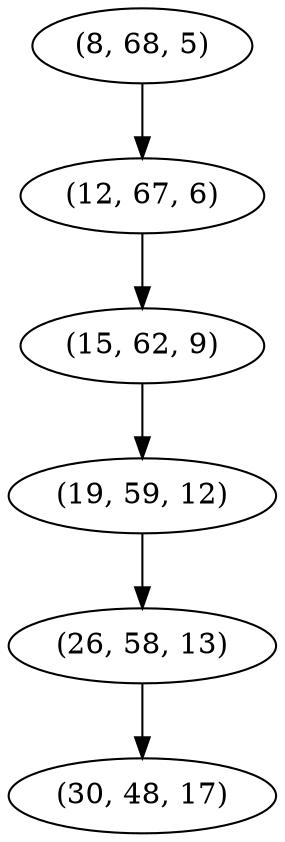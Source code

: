 digraph tree {
    "(8, 68, 5)";
    "(12, 67, 6)";
    "(15, 62, 9)";
    "(19, 59, 12)";
    "(26, 58, 13)";
    "(30, 48, 17)";
    "(8, 68, 5)" -> "(12, 67, 6)";
    "(12, 67, 6)" -> "(15, 62, 9)";
    "(15, 62, 9)" -> "(19, 59, 12)";
    "(19, 59, 12)" -> "(26, 58, 13)";
    "(26, 58, 13)" -> "(30, 48, 17)";
}
